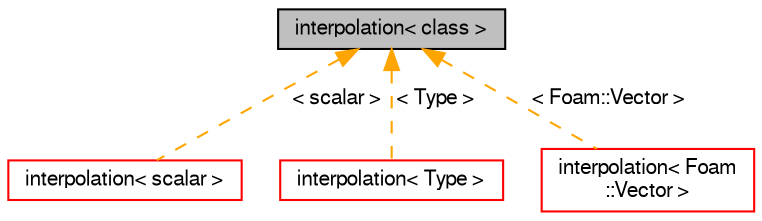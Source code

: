 digraph "interpolation&lt; class &gt;"
{
  bgcolor="transparent";
  edge [fontname="FreeSans",fontsize="10",labelfontname="FreeSans",labelfontsize="10"];
  node [fontname="FreeSans",fontsize="10",shape=record];
  Node1 [label="interpolation\< class \>",height=0.2,width=0.4,color="black", fillcolor="grey75", style="filled" fontcolor="black"];
  Node1 -> Node2 [dir="back",color="orange",fontsize="10",style="dashed",label=" \< scalar \>" ,fontname="FreeSans"];
  Node2 [label="interpolation\< scalar \>",height=0.2,width=0.4,color="red",URL="$a01115.html"];
  Node1 -> Node3 [dir="back",color="orange",fontsize="10",style="dashed",label=" \< Type \>" ,fontname="FreeSans"];
  Node3 [label="interpolation\< Type \>",height=0.2,width=0.4,color="red",URL="$a01115.html"];
  Node1 -> Node4 [dir="back",color="orange",fontsize="10",style="dashed",label=" \< Foam::Vector \>" ,fontname="FreeSans"];
  Node4 [label="interpolation\< Foam\l::Vector \>",height=0.2,width=0.4,color="red",URL="$a01115.html"];
}
